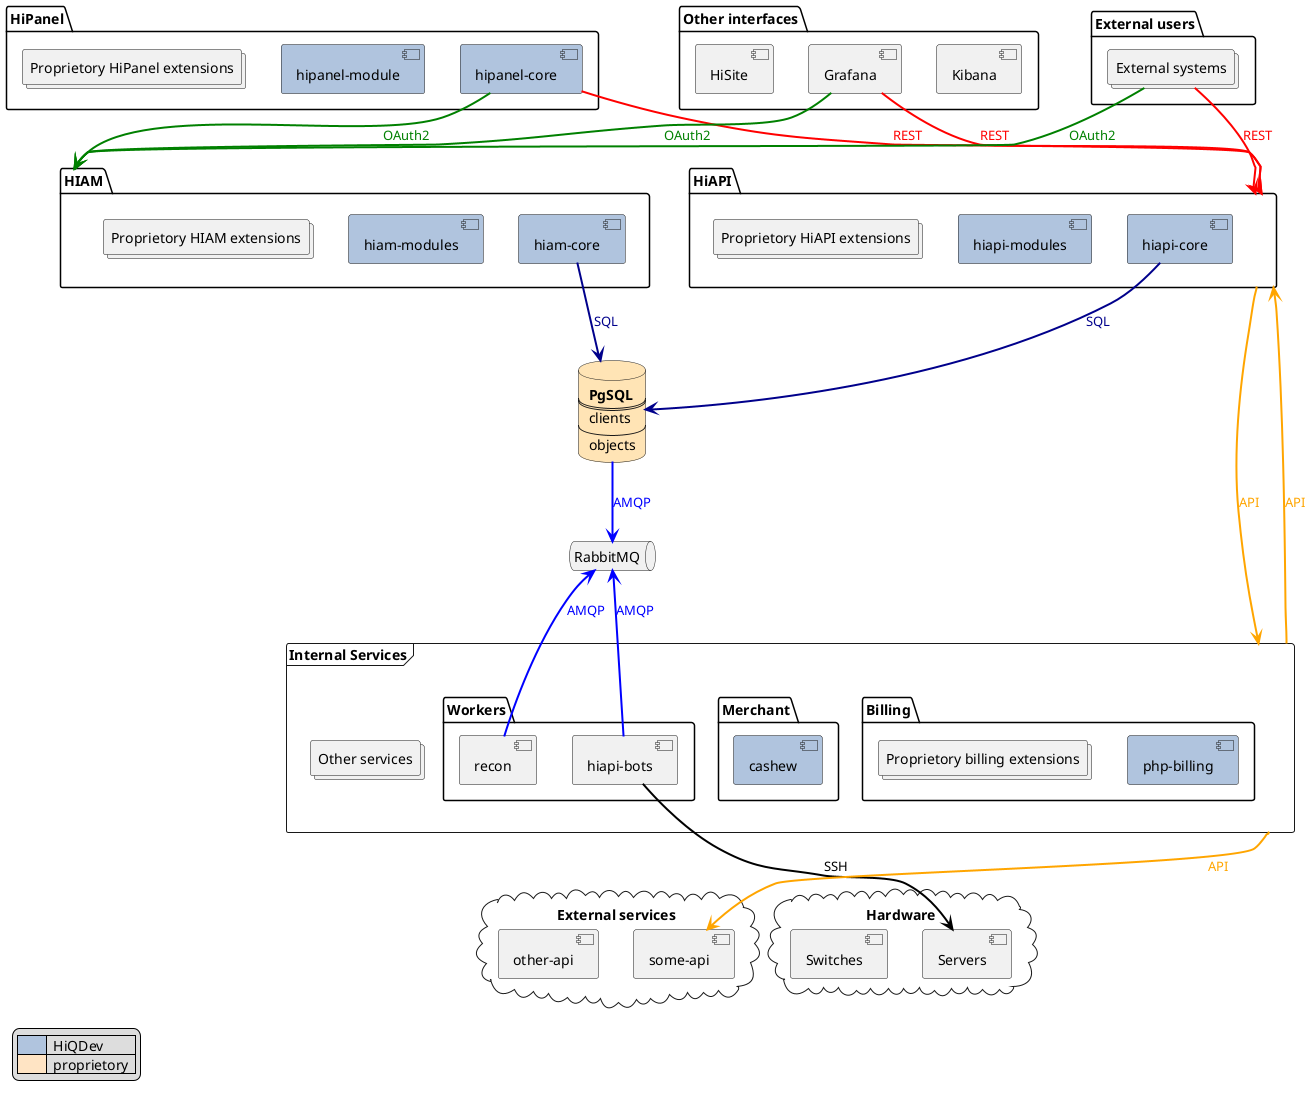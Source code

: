 @startuml

legend left
    |<#lightsteelblue>|  HiQDev  |
	|<#bisque>        |  proprietory  |
endlegend

!define OpenSource(name,desc) component name as "desc" #lightsteelblue
!define Proprietory(name,desc) component name as "desc"

!define OAuth2(src,dst) src -[thickness=2]-> dst #green;text:green : OAuth2
!define REST(src,dst) src -[thickness=2]-> dst #red;text:red : REST
!define AMQP(src,dst,dir='') src -dir-> dst #blue;text:blue;line.bold : AMQP
!define SQL(src,dst,dir='') src -dir-> dst #darkblue;text:darkblue;line.bold : SQL
!define API(src,dst,dir='') src -dir-> dst #orange;text:orange;line.bold : API
!define SSH(src,dst,dir='') src -dir-> dst #black;text:black;line.bold : SSH

package "HiPanel" {
    OpenSource([hipanel-core], "hipanel-core")
    OpenSource([hipanel-modules], "hipanel-module")
    collections "Proprietory HiPanel extensions"
}

package "External users" {
    collections externalSystems as "External systems"
}

package "Other interfaces" {
    Proprietory(kibana, "Kibana")
    Proprietory(grafana, "Grafana")
    Proprietory(hisite, "HiSite")
}

package "HiAPI" {
    OpenSource([hiapi-core], "hiapi-core")
    OpenSource([hiapi-modules], "hiapi-modules")
    collections "Proprietory HiAPI extensions"
}

package "HIAM" {
    OpenSource([hiam-core], "hiam-core")
    OpenSource([hiam-modules], "hiam-modules")
    collections "Proprietory HIAM extensions"
}

frame internalServices as "Internal Services" {
    package "Billing" {
        OpenSource([php-billing], "php-billing")
        collections "Proprietory billing extensions"
    }
    package "Merchant" {
        OpenSource(cashew, cashew)
    }
    package "Workers" {
        [recon]
        [hiapi-bots]
    }
    collections "Other services"
}

database DataBase [
    <b>PgSQL</b>
    ====
    clients
    ----
    objects
]

queue "RabbitMQ" {
}


cloud "External services" {
    [some-api]
    [other-api]
}

cloud "Hardware" {
    [Servers]
    [Switches]
}

REST(externalSystems, HiAPI)
REST([hipanel-core], HiAPI)
REST(grafana, HiAPI)

OAuth2(externalSystems, HIAM)
OAuth2([hipanel-core], HIAM)
OAuth2(grafana, HIAM)

SQL([hiapi-core], DataBase)
SQL([hiam-core], DataBase)

AMQP([DataBase], RabbitMQ, down)
AMQP([hiapi-bots], RabbitMQ, up)
AMQP([recon], RabbitMQ, up)

SSH([hiapi-bots], [Servers])

API(internalServices, [some-api])
API("HiAPI", internalServices)
API(internalServices, "HiAPI")

skinparam database {
    backgroundColor Moccasin
}

@enduml
